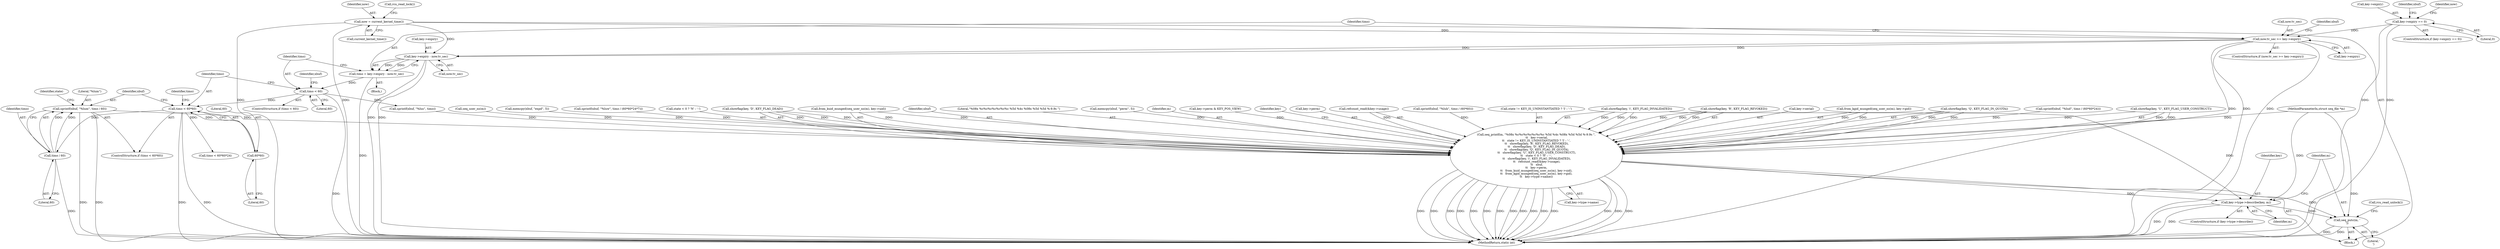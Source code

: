 digraph "0_linux_363b02dab09b3226f3bd1420dad9c72b79a42a76_12@API" {
"1000217" [label="(Call,sprintf(xbuf, \"%lum\", timo / 60))"];
"1000220" [label="(Call,timo / 60)"];
"1000212" [label="(Call,timo < 60*60)"];
"1000203" [label="(Call,timo < 60)"];
"1000193" [label="(Call,timo = key->expiry - now.tv_sec)"];
"1000195" [label="(Call,key->expiry - now.tv_sec)"];
"1000179" [label="(Call,now.tv_sec >= key->expiry)"];
"1000162" [label="(Call,now = current_kernel_time())"];
"1000167" [label="(Call,key->expiry == 0)"];
"1000214" [label="(Call,60*60)"];
"1000279" [label="(Call,seq_printf(m, \"%08x %c%c%c%c%c%c%c %5d %4s %08x %5d %5d %-9.9s \",\n \t\t   key->serial,\n\t\t   state != KEY_IS_UNINSTANTIATED ? 'I' : '-',\n \t\t   showflag(key, 'R', KEY_FLAG_REVOKED),\n \t\t   showflag(key, 'D', KEY_FLAG_DEAD),\n \t\t   showflag(key, 'Q', KEY_FLAG_IN_QUOTA),\n \t\t   showflag(key, 'U', KEY_FLAG_USER_CONSTRUCT),\n\t\t   state < 0 ? 'N' : '-',\n \t\t   showflag(key, 'i', KEY_FLAG_INVALIDATED),\n \t\t   refcount_read(&key->usage),\n \t\t   xbuf,\n\t\t   key->perm,\n\t\t   from_kuid_munged(seq_user_ns(m), key->uid),\n\t\t   from_kgid_munged(seq_user_ns(m), key->gid),\n\t\t   key->type->name))"];
"1000349" [label="(Call,key->type->describe(key, m))"];
"1000352" [label="(Call,seq_putc(m, '\n'))"];
"1000226" [label="(Identifier,timo)"];
"1000181" [label="(Identifier,now)"];
"1000299" [label="(Call,showflag(key, 'Q', KEY_FLAG_IN_QUOTA))"];
"1000251" [label="(Call,sprintf(xbuf, \"%lud\", timo / (60*60*24)))"];
"1000358" [label="(MethodReturn,static int)"];
"1000214" [label="(Call,60*60)"];
"1000162" [label="(Call,now = current_kernel_time())"];
"1000199" [label="(Call,now.tv_sec)"];
"1000303" [label="(Call,showflag(key, 'U', KEY_FLAG_USER_CONSTRUCT))"];
"1000166" [label="(ControlStructure,if (key->expiry == 0))"];
"1000333" [label="(Call,seq_user_ns(m))"];
"1000187" [label="(Call,memcpy(xbuf, \"expd\", 5))"];
"1000262" [label="(Call,sprintf(xbuf, \"%luw\", timo / (60*60*24*7)))"];
"1000350" [label="(Identifier,key)"];
"1000221" [label="(Identifier,timo)"];
"1000163" [label="(Identifier,now)"];
"1000307" [label="(Call,state < 0 ? 'N' : '-')"];
"1000217" [label="(Call,sprintf(xbuf, \"%lum\", timo / 60))"];
"1000349" [label="(Call,key->type->describe(key, m))"];
"1000220" [label="(Call,timo / 60)"];
"1000168" [label="(Call,key->expiry)"];
"1000295" [label="(Call,showflag(key, 'D', KEY_FLAG_DEAD))"];
"1000206" [label="(Call,sprintf(xbuf, \"%lus\", timo))"];
"1000326" [label="(Call,from_kuid_munged(seq_user_ns(m), key->uid))"];
"1000204" [label="(Identifier,timo)"];
"1000338" [label="(Call,key->type->name)"];
"1000104" [label="(MethodParameterIn,struct seq_file *m)"];
"1000322" [label="(Identifier,xbuf)"];
"1000194" [label="(Identifier,timo)"];
"1000195" [label="(Call,key->expiry - now.tv_sec)"];
"1000188" [label="(Identifier,xbuf)"];
"1000281" [label="(Literal,\"%08x %c%c%c%c%c%c%c %5d %4s %08x %5d %5d %-9.9s \")"];
"1000173" [label="(Call,memcpy(xbuf, \"perm\", 5))"];
"1000193" [label="(Call,timo = key->expiry - now.tv_sec)"];
"1000174" [label="(Identifier,xbuf)"];
"1000203" [label="(Call,timo < 60)"];
"1000205" [label="(Literal,60)"];
"1000180" [label="(Call,now.tv_sec)"];
"1000280" [label="(Identifier,m)"];
"1000164" [label="(Call,current_kernel_time())"];
"1000279" [label="(Call,seq_printf(m, \"%08x %c%c%c%c%c%c%c %5d %4s %08x %5d %5d %-9.9s \",\n \t\t   key->serial,\n\t\t   state != KEY_IS_UNINSTANTIATED ? 'I' : '-',\n \t\t   showflag(key, 'R', KEY_FLAG_REVOKED),\n \t\t   showflag(key, 'D', KEY_FLAG_DEAD),\n \t\t   showflag(key, 'Q', KEY_FLAG_IN_QUOTA),\n \t\t   showflag(key, 'U', KEY_FLAG_USER_CONSTRUCT),\n\t\t   state < 0 ? 'N' : '-',\n \t\t   showflag(key, 'i', KEY_FLAG_INVALIDATED),\n \t\t   refcount_read(&key->usage),\n \t\t   xbuf,\n\t\t   key->perm,\n\t\t   from_kuid_munged(seq_user_ns(m), key->uid),\n\t\t   from_kgid_munged(seq_user_ns(m), key->gid),\n\t\t   key->type->name))"];
"1000216" [label="(Literal,60)"];
"1000352" [label="(Call,seq_putc(m, '\n'))"];
"1000202" [label="(ControlStructure,if (timo < 60))"];
"1000125" [label="(Call,key->perm & KEY_POS_VIEW)"];
"1000207" [label="(Identifier,xbuf)"];
"1000167" [label="(Call,key->expiry == 0)"];
"1000343" [label="(ControlStructure,if (key->type->describe))"];
"1000196" [label="(Call,key->expiry)"];
"1000355" [label="(Call,rcu_read_unlock())"];
"1000212" [label="(Call,timo < 60*60)"];
"1000222" [label="(Literal,60)"];
"1000211" [label="(ControlStructure,if (timo < 60*60))"];
"1000179" [label="(Call,now.tv_sec >= key->expiry)"];
"1000178" [label="(ControlStructure,if (now.tv_sec >= key->expiry))"];
"1000346" [label="(Identifier,key)"];
"1000323" [label="(Call,key->perm)"];
"1000219" [label="(Literal,\"%lum\")"];
"1000213" [label="(Identifier,timo)"];
"1000225" [label="(Call,timo < 60*60*24)"];
"1000275" [label="(Identifier,state)"];
"1000192" [label="(Block,)"];
"1000183" [label="(Call,key->expiry)"];
"1000317" [label="(Call,refcount_read(&key->usage))"];
"1000232" [label="(Call,sprintf(xbuf, \"%luh\", timo / (60*60)))"];
"1000285" [label="(Call,state != KEY_IS_UNINSTANTIATED ? 'I' : '-')"];
"1000171" [label="(Literal,0)"];
"1000218" [label="(Identifier,xbuf)"];
"1000313" [label="(Call,showflag(key, 'i', KEY_FLAG_INVALIDATED))"];
"1000291" [label="(Call,showflag(key, 'R', KEY_FLAG_REVOKED))"];
"1000165" [label="(Call,rcu_read_lock())"];
"1000282" [label="(Call,key->serial)"];
"1000332" [label="(Call,from_kgid_munged(seq_user_ns(m), key->gid))"];
"1000353" [label="(Identifier,m)"];
"1000354" [label="(Literal,'\n')"];
"1000351" [label="(Identifier,m)"];
"1000106" [label="(Block,)"];
"1000215" [label="(Literal,60)"];
"1000217" -> "1000211"  [label="AST: "];
"1000217" -> "1000220"  [label="CFG: "];
"1000218" -> "1000217"  [label="AST: "];
"1000219" -> "1000217"  [label="AST: "];
"1000220" -> "1000217"  [label="AST: "];
"1000275" -> "1000217"  [label="CFG: "];
"1000217" -> "1000358"  [label="DDG: "];
"1000217" -> "1000358"  [label="DDG: "];
"1000220" -> "1000217"  [label="DDG: "];
"1000220" -> "1000217"  [label="DDG: "];
"1000217" -> "1000279"  [label="DDG: "];
"1000220" -> "1000222"  [label="CFG: "];
"1000221" -> "1000220"  [label="AST: "];
"1000222" -> "1000220"  [label="AST: "];
"1000220" -> "1000358"  [label="DDG: "];
"1000212" -> "1000220"  [label="DDG: "];
"1000212" -> "1000211"  [label="AST: "];
"1000212" -> "1000214"  [label="CFG: "];
"1000213" -> "1000212"  [label="AST: "];
"1000214" -> "1000212"  [label="AST: "];
"1000218" -> "1000212"  [label="CFG: "];
"1000226" -> "1000212"  [label="CFG: "];
"1000212" -> "1000358"  [label="DDG: "];
"1000212" -> "1000358"  [label="DDG: "];
"1000203" -> "1000212"  [label="DDG: "];
"1000214" -> "1000212"  [label="DDG: "];
"1000212" -> "1000225"  [label="DDG: "];
"1000203" -> "1000202"  [label="AST: "];
"1000203" -> "1000205"  [label="CFG: "];
"1000204" -> "1000203"  [label="AST: "];
"1000205" -> "1000203"  [label="AST: "];
"1000207" -> "1000203"  [label="CFG: "];
"1000213" -> "1000203"  [label="CFG: "];
"1000203" -> "1000358"  [label="DDG: "];
"1000193" -> "1000203"  [label="DDG: "];
"1000203" -> "1000206"  [label="DDG: "];
"1000193" -> "1000192"  [label="AST: "];
"1000193" -> "1000195"  [label="CFG: "];
"1000194" -> "1000193"  [label="AST: "];
"1000195" -> "1000193"  [label="AST: "];
"1000204" -> "1000193"  [label="CFG: "];
"1000193" -> "1000358"  [label="DDG: "];
"1000195" -> "1000193"  [label="DDG: "];
"1000195" -> "1000193"  [label="DDG: "];
"1000195" -> "1000199"  [label="CFG: "];
"1000196" -> "1000195"  [label="AST: "];
"1000199" -> "1000195"  [label="AST: "];
"1000195" -> "1000358"  [label="DDG: "];
"1000195" -> "1000358"  [label="DDG: "];
"1000179" -> "1000195"  [label="DDG: "];
"1000179" -> "1000195"  [label="DDG: "];
"1000162" -> "1000195"  [label="DDG: "];
"1000179" -> "1000178"  [label="AST: "];
"1000179" -> "1000183"  [label="CFG: "];
"1000180" -> "1000179"  [label="AST: "];
"1000183" -> "1000179"  [label="AST: "];
"1000188" -> "1000179"  [label="CFG: "];
"1000194" -> "1000179"  [label="CFG: "];
"1000179" -> "1000358"  [label="DDG: "];
"1000179" -> "1000358"  [label="DDG: "];
"1000179" -> "1000358"  [label="DDG: "];
"1000162" -> "1000179"  [label="DDG: "];
"1000167" -> "1000179"  [label="DDG: "];
"1000162" -> "1000106"  [label="AST: "];
"1000162" -> "1000164"  [label="CFG: "];
"1000163" -> "1000162"  [label="AST: "];
"1000164" -> "1000162"  [label="AST: "];
"1000165" -> "1000162"  [label="CFG: "];
"1000162" -> "1000358"  [label="DDG: "];
"1000162" -> "1000358"  [label="DDG: "];
"1000167" -> "1000166"  [label="AST: "];
"1000167" -> "1000171"  [label="CFG: "];
"1000168" -> "1000167"  [label="AST: "];
"1000171" -> "1000167"  [label="AST: "];
"1000174" -> "1000167"  [label="CFG: "];
"1000181" -> "1000167"  [label="CFG: "];
"1000167" -> "1000358"  [label="DDG: "];
"1000167" -> "1000358"  [label="DDG: "];
"1000214" -> "1000216"  [label="CFG: "];
"1000215" -> "1000214"  [label="AST: "];
"1000216" -> "1000214"  [label="AST: "];
"1000279" -> "1000106"  [label="AST: "];
"1000279" -> "1000338"  [label="CFG: "];
"1000280" -> "1000279"  [label="AST: "];
"1000281" -> "1000279"  [label="AST: "];
"1000282" -> "1000279"  [label="AST: "];
"1000285" -> "1000279"  [label="AST: "];
"1000291" -> "1000279"  [label="AST: "];
"1000295" -> "1000279"  [label="AST: "];
"1000299" -> "1000279"  [label="AST: "];
"1000303" -> "1000279"  [label="AST: "];
"1000307" -> "1000279"  [label="AST: "];
"1000313" -> "1000279"  [label="AST: "];
"1000317" -> "1000279"  [label="AST: "];
"1000322" -> "1000279"  [label="AST: "];
"1000323" -> "1000279"  [label="AST: "];
"1000326" -> "1000279"  [label="AST: "];
"1000332" -> "1000279"  [label="AST: "];
"1000338" -> "1000279"  [label="AST: "];
"1000346" -> "1000279"  [label="CFG: "];
"1000279" -> "1000358"  [label="DDG: "];
"1000279" -> "1000358"  [label="DDG: "];
"1000279" -> "1000358"  [label="DDG: "];
"1000279" -> "1000358"  [label="DDG: "];
"1000279" -> "1000358"  [label="DDG: "];
"1000279" -> "1000358"  [label="DDG: "];
"1000279" -> "1000358"  [label="DDG: "];
"1000279" -> "1000358"  [label="DDG: "];
"1000279" -> "1000358"  [label="DDG: "];
"1000279" -> "1000358"  [label="DDG: "];
"1000279" -> "1000358"  [label="DDG: "];
"1000279" -> "1000358"  [label="DDG: "];
"1000279" -> "1000358"  [label="DDG: "];
"1000279" -> "1000358"  [label="DDG: "];
"1000279" -> "1000358"  [label="DDG: "];
"1000333" -> "1000279"  [label="DDG: "];
"1000104" -> "1000279"  [label="DDG: "];
"1000291" -> "1000279"  [label="DDG: "];
"1000291" -> "1000279"  [label="DDG: "];
"1000291" -> "1000279"  [label="DDG: "];
"1000295" -> "1000279"  [label="DDG: "];
"1000295" -> "1000279"  [label="DDG: "];
"1000295" -> "1000279"  [label="DDG: "];
"1000299" -> "1000279"  [label="DDG: "];
"1000299" -> "1000279"  [label="DDG: "];
"1000299" -> "1000279"  [label="DDG: "];
"1000303" -> "1000279"  [label="DDG: "];
"1000303" -> "1000279"  [label="DDG: "];
"1000303" -> "1000279"  [label="DDG: "];
"1000313" -> "1000279"  [label="DDG: "];
"1000313" -> "1000279"  [label="DDG: "];
"1000313" -> "1000279"  [label="DDG: "];
"1000317" -> "1000279"  [label="DDG: "];
"1000187" -> "1000279"  [label="DDG: "];
"1000232" -> "1000279"  [label="DDG: "];
"1000251" -> "1000279"  [label="DDG: "];
"1000206" -> "1000279"  [label="DDG: "];
"1000173" -> "1000279"  [label="DDG: "];
"1000262" -> "1000279"  [label="DDG: "];
"1000125" -> "1000279"  [label="DDG: "];
"1000326" -> "1000279"  [label="DDG: "];
"1000326" -> "1000279"  [label="DDG: "];
"1000332" -> "1000279"  [label="DDG: "];
"1000332" -> "1000279"  [label="DDG: "];
"1000279" -> "1000349"  [label="DDG: "];
"1000279" -> "1000352"  [label="DDG: "];
"1000349" -> "1000343"  [label="AST: "];
"1000349" -> "1000351"  [label="CFG: "];
"1000350" -> "1000349"  [label="AST: "];
"1000351" -> "1000349"  [label="AST: "];
"1000353" -> "1000349"  [label="CFG: "];
"1000349" -> "1000358"  [label="DDG: "];
"1000349" -> "1000358"  [label="DDG: "];
"1000313" -> "1000349"  [label="DDG: "];
"1000104" -> "1000349"  [label="DDG: "];
"1000349" -> "1000352"  [label="DDG: "];
"1000352" -> "1000106"  [label="AST: "];
"1000352" -> "1000354"  [label="CFG: "];
"1000353" -> "1000352"  [label="AST: "];
"1000354" -> "1000352"  [label="AST: "];
"1000355" -> "1000352"  [label="CFG: "];
"1000352" -> "1000358"  [label="DDG: "];
"1000352" -> "1000358"  [label="DDG: "];
"1000104" -> "1000352"  [label="DDG: "];
}
